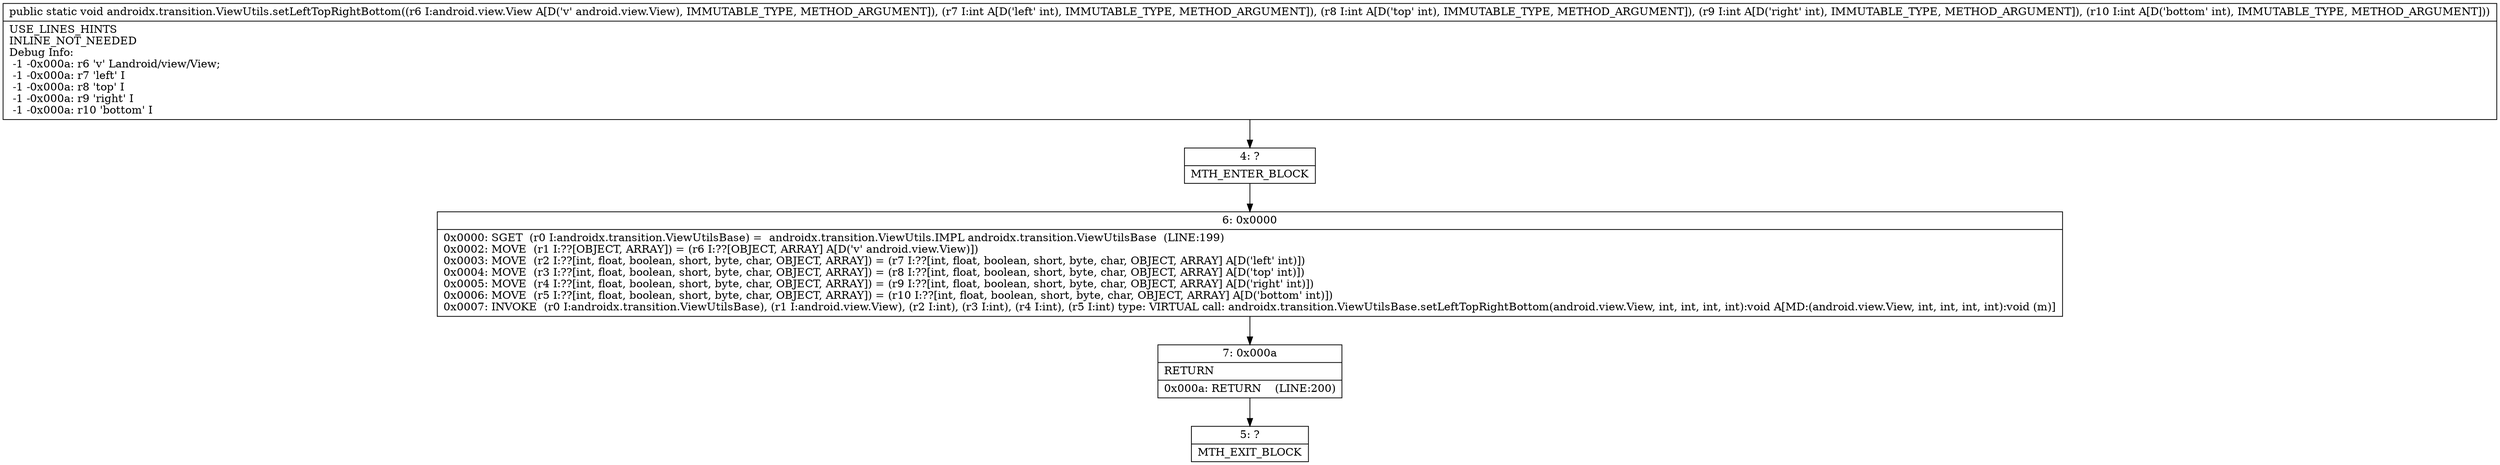 digraph "CFG forandroidx.transition.ViewUtils.setLeftTopRightBottom(Landroid\/view\/View;IIII)V" {
Node_4 [shape=record,label="{4\:\ ?|MTH_ENTER_BLOCK\l}"];
Node_6 [shape=record,label="{6\:\ 0x0000|0x0000: SGET  (r0 I:androidx.transition.ViewUtilsBase) =  androidx.transition.ViewUtils.IMPL androidx.transition.ViewUtilsBase  (LINE:199)\l0x0002: MOVE  (r1 I:??[OBJECT, ARRAY]) = (r6 I:??[OBJECT, ARRAY] A[D('v' android.view.View)]) \l0x0003: MOVE  (r2 I:??[int, float, boolean, short, byte, char, OBJECT, ARRAY]) = (r7 I:??[int, float, boolean, short, byte, char, OBJECT, ARRAY] A[D('left' int)]) \l0x0004: MOVE  (r3 I:??[int, float, boolean, short, byte, char, OBJECT, ARRAY]) = (r8 I:??[int, float, boolean, short, byte, char, OBJECT, ARRAY] A[D('top' int)]) \l0x0005: MOVE  (r4 I:??[int, float, boolean, short, byte, char, OBJECT, ARRAY]) = (r9 I:??[int, float, boolean, short, byte, char, OBJECT, ARRAY] A[D('right' int)]) \l0x0006: MOVE  (r5 I:??[int, float, boolean, short, byte, char, OBJECT, ARRAY]) = (r10 I:??[int, float, boolean, short, byte, char, OBJECT, ARRAY] A[D('bottom' int)]) \l0x0007: INVOKE  (r0 I:androidx.transition.ViewUtilsBase), (r1 I:android.view.View), (r2 I:int), (r3 I:int), (r4 I:int), (r5 I:int) type: VIRTUAL call: androidx.transition.ViewUtilsBase.setLeftTopRightBottom(android.view.View, int, int, int, int):void A[MD:(android.view.View, int, int, int, int):void (m)]\l}"];
Node_7 [shape=record,label="{7\:\ 0x000a|RETURN\l|0x000a: RETURN    (LINE:200)\l}"];
Node_5 [shape=record,label="{5\:\ ?|MTH_EXIT_BLOCK\l}"];
MethodNode[shape=record,label="{public static void androidx.transition.ViewUtils.setLeftTopRightBottom((r6 I:android.view.View A[D('v' android.view.View), IMMUTABLE_TYPE, METHOD_ARGUMENT]), (r7 I:int A[D('left' int), IMMUTABLE_TYPE, METHOD_ARGUMENT]), (r8 I:int A[D('top' int), IMMUTABLE_TYPE, METHOD_ARGUMENT]), (r9 I:int A[D('right' int), IMMUTABLE_TYPE, METHOD_ARGUMENT]), (r10 I:int A[D('bottom' int), IMMUTABLE_TYPE, METHOD_ARGUMENT]))  | USE_LINES_HINTS\lINLINE_NOT_NEEDED\lDebug Info:\l  \-1 \-0x000a: r6 'v' Landroid\/view\/View;\l  \-1 \-0x000a: r7 'left' I\l  \-1 \-0x000a: r8 'top' I\l  \-1 \-0x000a: r9 'right' I\l  \-1 \-0x000a: r10 'bottom' I\l}"];
MethodNode -> Node_4;Node_4 -> Node_6;
Node_6 -> Node_7;
Node_7 -> Node_5;
}

